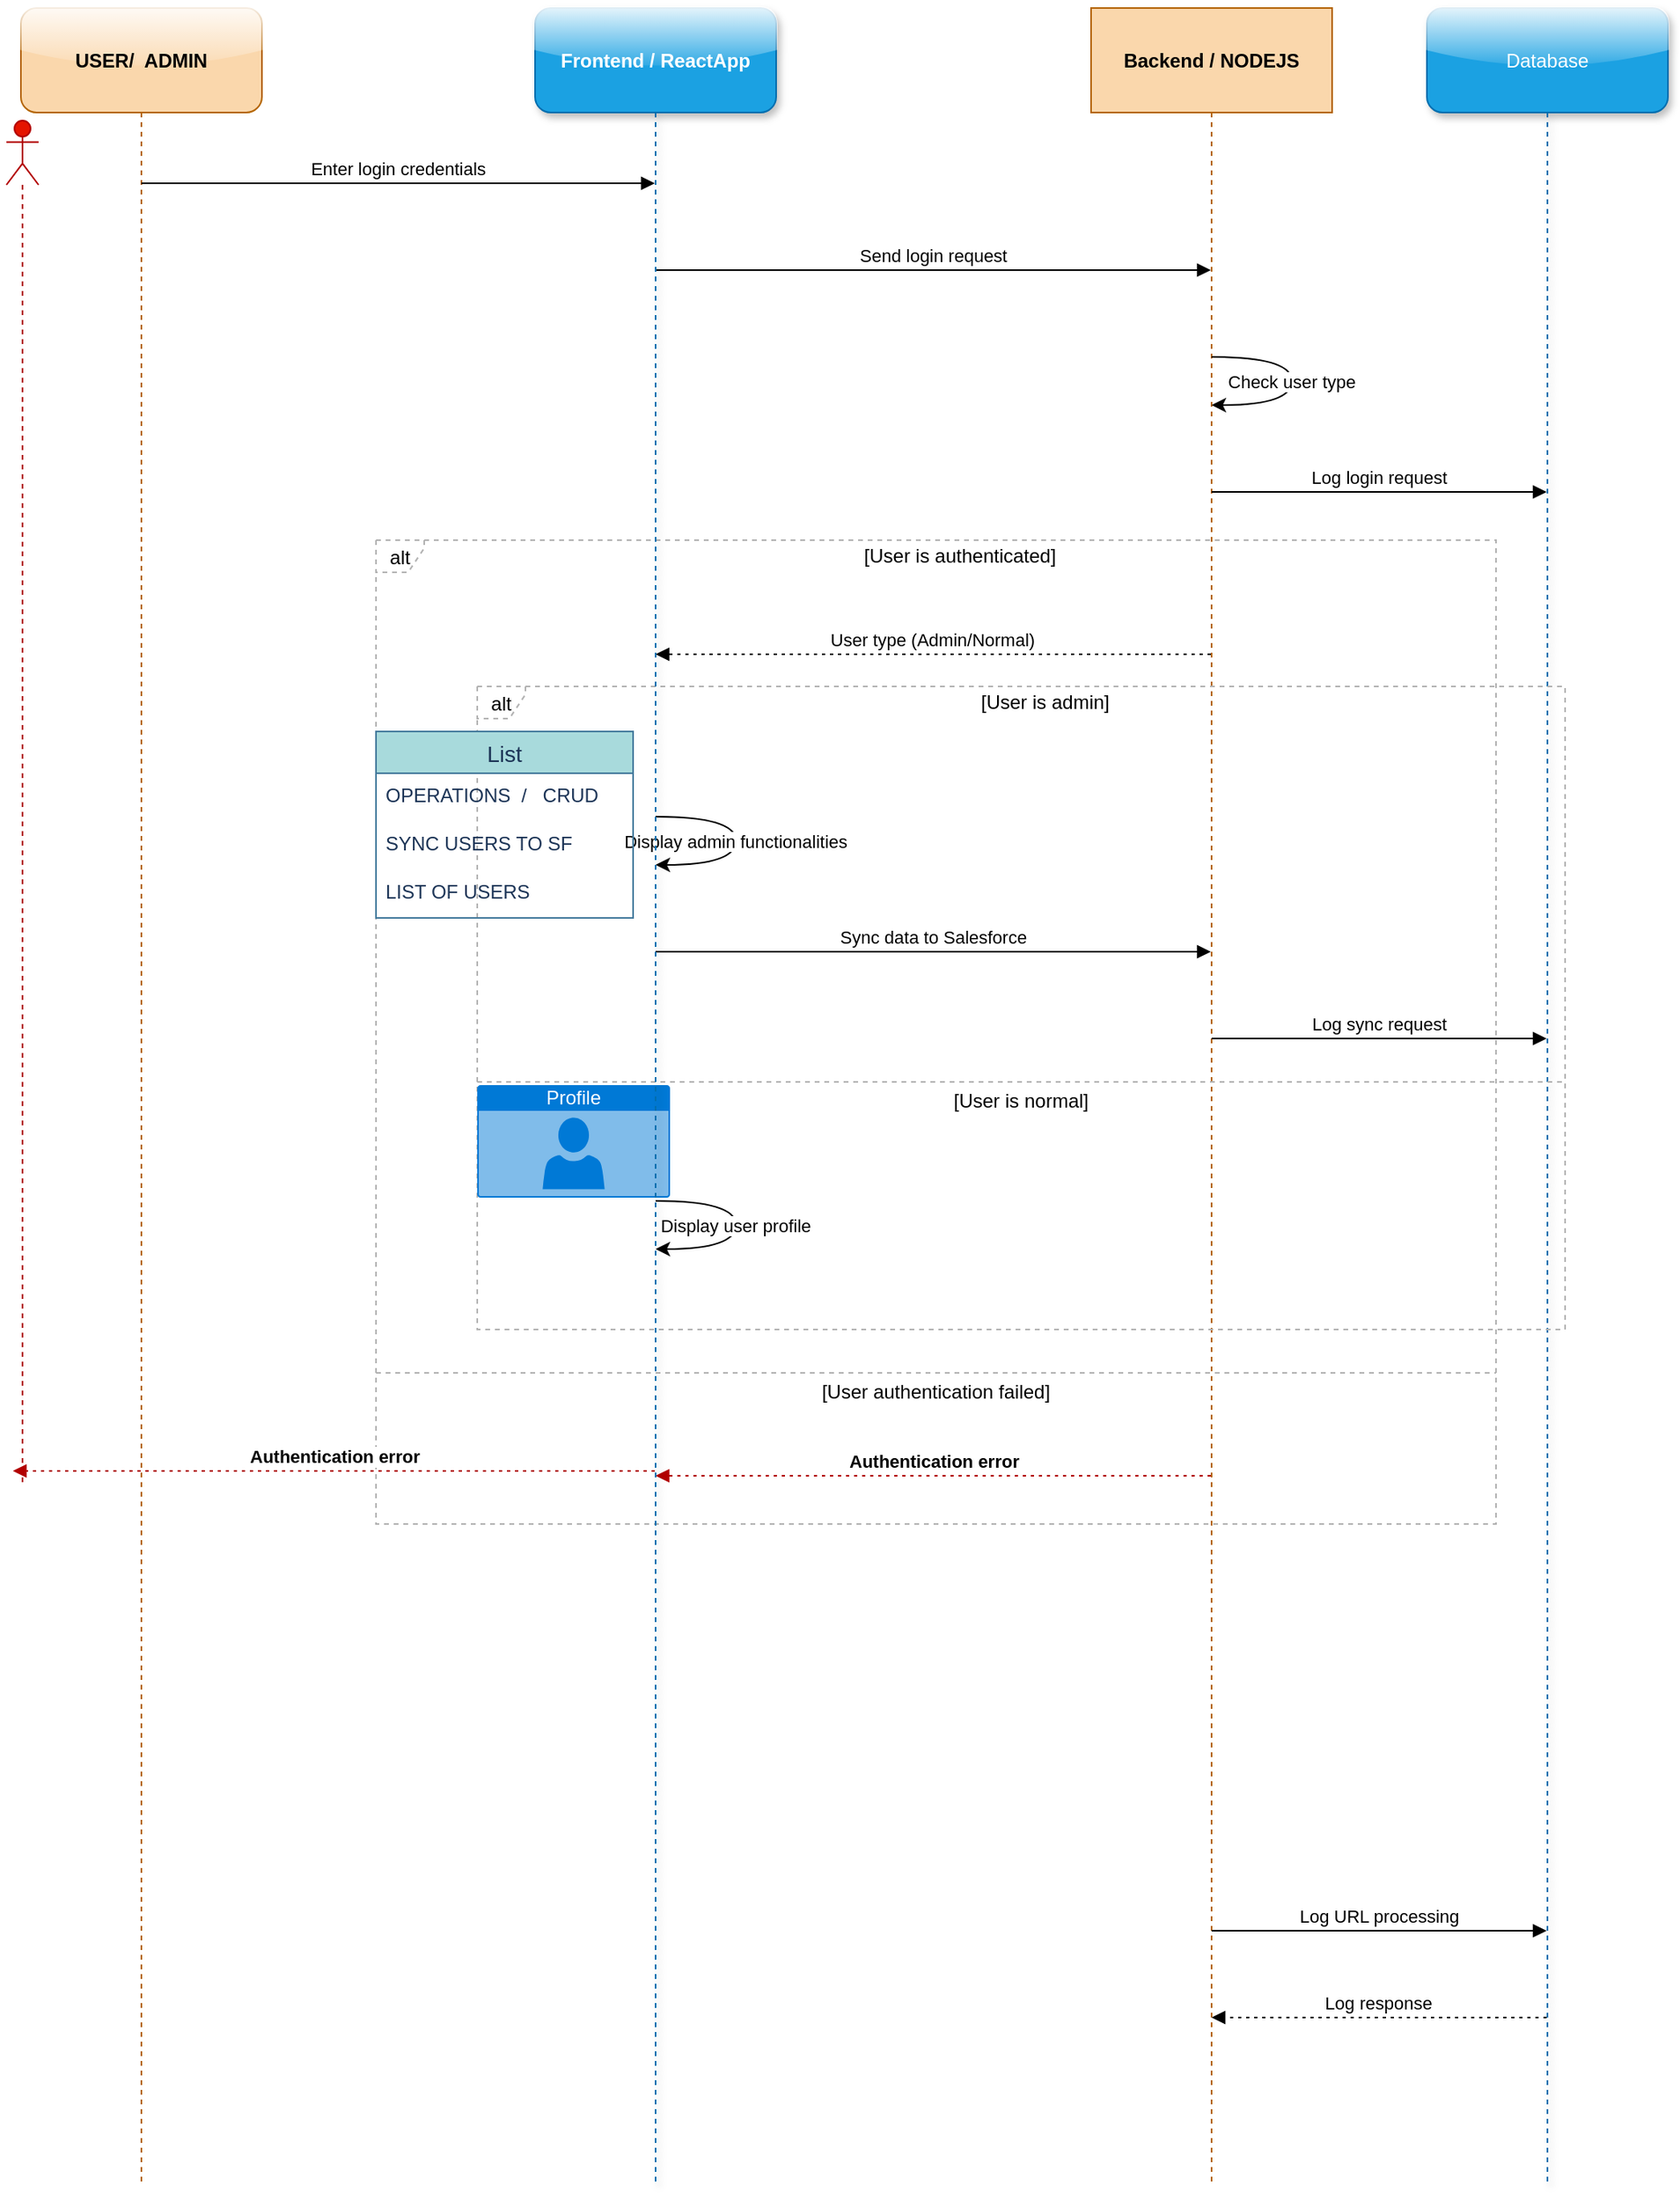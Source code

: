 <mxfile version="24.2.2" type="github">
  <diagram id="C5RBs43oDa-KdzZeNtuy" name="Page-1">
    <mxGraphModel dx="1434" dy="772" grid="1" gridSize="10" guides="1" tooltips="1" connect="1" arrows="1" fold="1" page="1" pageScale="1" pageWidth="827" pageHeight="1169" math="0" shadow="0">
      <root>
        <mxCell id="WIyWlLk6GJQsqaUBKTNV-0" />
        <mxCell id="WIyWlLk6GJQsqaUBKTNV-1" parent="WIyWlLk6GJQsqaUBKTNV-0" />
        <mxCell id="RDx9U8Zktr910mlL7_Or-270" value="USER/  ADMIN" style="shape=umlLifeline;perimeter=lifelinePerimeter;whiteSpace=wrap;container=1;dropTarget=0;collapsible=0;recursiveResize=0;outlineConnect=0;portConstraint=eastwest;newEdgeStyle={&quot;edgeStyle&quot;:&quot;elbowEdgeStyle&quot;,&quot;elbow&quot;:&quot;vertical&quot;,&quot;curved&quot;:0,&quot;rounded&quot;:0};size=65;fontStyle=1;fillColor=#fad7ac;strokeColor=#b46504;rounded=1;glass=1;" vertex="1" parent="WIyWlLk6GJQsqaUBKTNV-1">
          <mxGeometry x="19" y="140" width="150" height="1355" as="geometry" />
        </mxCell>
        <mxCell id="RDx9U8Zktr910mlL7_Or-272" value="Backend / NODEJS" style="shape=umlLifeline;perimeter=lifelinePerimeter;whiteSpace=wrap;container=1;dropTarget=0;collapsible=0;recursiveResize=0;outlineConnect=0;portConstraint=eastwest;newEdgeStyle={&quot;edgeStyle&quot;:&quot;elbowEdgeStyle&quot;,&quot;elbow&quot;:&quot;vertical&quot;,&quot;curved&quot;:0,&quot;rounded&quot;:0};size=65;fontStyle=1;fillColor=#fad7ac;strokeColor=#b46504;" vertex="1" parent="WIyWlLk6GJQsqaUBKTNV-1">
          <mxGeometry x="685" y="140" width="150" height="1355" as="geometry" />
        </mxCell>
        <mxCell id="RDx9U8Zktr910mlL7_Or-273" value="Database" style="shape=umlLifeline;perimeter=lifelinePerimeter;whiteSpace=wrap;container=1;dropTarget=0;collapsible=0;recursiveResize=0;outlineConnect=0;portConstraint=eastwest;newEdgeStyle={&quot;edgeStyle&quot;:&quot;elbowEdgeStyle&quot;,&quot;elbow&quot;:&quot;vertical&quot;,&quot;curved&quot;:0,&quot;rounded&quot;:0};size=65;fillColor=#1ba1e2;fontColor=#ffffff;strokeColor=#006EAF;rounded=1;glass=1;shadow=1;" vertex="1" parent="WIyWlLk6GJQsqaUBKTNV-1">
          <mxGeometry x="894" y="140" width="150" height="1355" as="geometry" />
        </mxCell>
        <mxCell id="RDx9U8Zktr910mlL7_Or-274" value="alt" style="shape=umlFrame;dashed=1;pointerEvents=0;dropTarget=0;strokeColor=#B3B3B3;height=20;width=30" vertex="1" parent="WIyWlLk6GJQsqaUBKTNV-1">
          <mxGeometry x="303" y="562" width="677" height="400" as="geometry" />
        </mxCell>
        <mxCell id="RDx9U8Zktr910mlL7_Or-275" value="[User is admin]" style="text;strokeColor=none;fillColor=none;align=center;verticalAlign=middle;whiteSpace=wrap;" vertex="1" parent="RDx9U8Zktr910mlL7_Or-274">
          <mxGeometry x="30" width="647" height="20" as="geometry" />
        </mxCell>
        <mxCell id="RDx9U8Zktr910mlL7_Or-276" value="[User is normal]" style="shape=line;dashed=1;whiteSpace=wrap;verticalAlign=top;labelPosition=center;verticalLabelPosition=middle;align=center;strokeColor=#B3B3B3;" vertex="1" parent="RDx9U8Zktr910mlL7_Or-274">
          <mxGeometry y="244" width="677" height="4" as="geometry" />
        </mxCell>
        <mxCell id="RDx9U8Zktr910mlL7_Or-277" value="alt" style="shape=umlFrame;dashed=1;pointerEvents=0;dropTarget=0;strokeColor=#B3B3B3;height=20;width=30" vertex="1" parent="WIyWlLk6GJQsqaUBKTNV-1">
          <mxGeometry x="240" y="471" width="697" height="612" as="geometry" />
        </mxCell>
        <mxCell id="RDx9U8Zktr910mlL7_Or-278" value="[User is authenticated]" style="text;strokeColor=none;fillColor=none;align=center;verticalAlign=middle;whiteSpace=wrap;" vertex="1" parent="RDx9U8Zktr910mlL7_Or-277">
          <mxGeometry x="30" width="667" height="20" as="geometry" />
        </mxCell>
        <mxCell id="RDx9U8Zktr910mlL7_Or-279" value="[User authentication failed]" style="shape=line;dashed=1;whiteSpace=wrap;verticalAlign=top;labelPosition=center;verticalLabelPosition=middle;align=center;strokeColor=#B3B3B3;" vertex="1" parent="RDx9U8Zktr910mlL7_Or-277">
          <mxGeometry y="516" width="697" height="4" as="geometry" />
        </mxCell>
        <mxCell id="RDx9U8Zktr910mlL7_Or-282" value="Enter login credentials" style="verticalAlign=bottom;endArrow=block;edgeStyle=elbowEdgeStyle;elbow=vertical;curved=0;rounded=0;" edge="1" parent="WIyWlLk6GJQsqaUBKTNV-1" source="RDx9U8Zktr910mlL7_Or-270" target="RDx9U8Zktr910mlL7_Or-271">
          <mxGeometry relative="1" as="geometry">
            <Array as="points">
              <mxPoint x="265" y="249" />
            </Array>
          </mxGeometry>
        </mxCell>
        <mxCell id="RDx9U8Zktr910mlL7_Or-283" value="Send login request" style="verticalAlign=bottom;endArrow=block;edgeStyle=elbowEdgeStyle;elbow=vertical;curved=0;rounded=0;" edge="1" parent="WIyWlLk6GJQsqaUBKTNV-1" source="RDx9U8Zktr910mlL7_Or-271" target="RDx9U8Zktr910mlL7_Or-272">
          <mxGeometry relative="1" as="geometry">
            <Array as="points">
              <mxPoint x="597" y="303" />
            </Array>
          </mxGeometry>
        </mxCell>
        <mxCell id="RDx9U8Zktr910mlL7_Or-284" value="Check user type" style="curved=1;rounded=0;" edge="1" parent="WIyWlLk6GJQsqaUBKTNV-1" source="RDx9U8Zktr910mlL7_Or-272" target="RDx9U8Zktr910mlL7_Or-272">
          <mxGeometry relative="1" as="geometry">
            <Array as="points">
              <mxPoint x="810" y="357" />
              <mxPoint x="810" y="387" />
            </Array>
          </mxGeometry>
        </mxCell>
        <mxCell id="RDx9U8Zktr910mlL7_Or-285" value="Log login request" style="verticalAlign=bottom;endArrow=block;edgeStyle=elbowEdgeStyle;elbow=vertical;curved=0;rounded=0;" edge="1" parent="WIyWlLk6GJQsqaUBKTNV-1" source="RDx9U8Zktr910mlL7_Or-272" target="RDx9U8Zktr910mlL7_Or-273">
          <mxGeometry relative="1" as="geometry">
            <Array as="points">
              <mxPoint x="875" y="441" />
            </Array>
          </mxGeometry>
        </mxCell>
        <mxCell id="RDx9U8Zktr910mlL7_Or-286" value="User type (Admin/Normal)" style="verticalAlign=bottom;endArrow=block;edgeStyle=elbowEdgeStyle;elbow=vertical;curved=0;rounded=0;dashed=1;dashPattern=2 3;" edge="1" parent="WIyWlLk6GJQsqaUBKTNV-1" source="RDx9U8Zktr910mlL7_Or-272" target="RDx9U8Zktr910mlL7_Or-271">
          <mxGeometry relative="1" as="geometry">
            <Array as="points">
              <mxPoint x="597" y="542" />
            </Array>
          </mxGeometry>
        </mxCell>
        <mxCell id="RDx9U8Zktr910mlL7_Or-287" value="Display admin functionalities" style="curved=1;rounded=0;" edge="1" parent="WIyWlLk6GJQsqaUBKTNV-1" source="RDx9U8Zktr910mlL7_Or-271" target="RDx9U8Zktr910mlL7_Or-271">
          <mxGeometry relative="1" as="geometry">
            <Array as="points">
              <mxPoint x="464" y="643" />
              <mxPoint x="464" y="673" />
            </Array>
          </mxGeometry>
        </mxCell>
        <mxCell id="RDx9U8Zktr910mlL7_Or-288" value="Sync data to Salesforce" style="verticalAlign=bottom;endArrow=block;edgeStyle=elbowEdgeStyle;elbow=vertical;curved=0;rounded=0;" edge="1" parent="WIyWlLk6GJQsqaUBKTNV-1" source="RDx9U8Zktr910mlL7_Or-271" target="RDx9U8Zktr910mlL7_Or-272">
          <mxGeometry relative="1" as="geometry">
            <Array as="points">
              <mxPoint x="597" y="727" />
            </Array>
          </mxGeometry>
        </mxCell>
        <mxCell id="RDx9U8Zktr910mlL7_Or-289" value="Log sync request" style="verticalAlign=bottom;endArrow=block;edgeStyle=elbowEdgeStyle;elbow=vertical;curved=0;rounded=0;" edge="1" parent="WIyWlLk6GJQsqaUBKTNV-1" source="RDx9U8Zktr910mlL7_Or-272" target="RDx9U8Zktr910mlL7_Or-273">
          <mxGeometry relative="1" as="geometry">
            <Array as="points">
              <mxPoint x="875" y="781" />
            </Array>
          </mxGeometry>
        </mxCell>
        <mxCell id="RDx9U8Zktr910mlL7_Or-290" value="Display user profile" style="curved=1;rounded=0;" edge="1" parent="WIyWlLk6GJQsqaUBKTNV-1" source="RDx9U8Zktr910mlL7_Or-271" target="RDx9U8Zktr910mlL7_Or-271">
          <mxGeometry relative="1" as="geometry">
            <Array as="points">
              <mxPoint x="464" y="882" />
              <mxPoint x="464" y="912" />
            </Array>
          </mxGeometry>
        </mxCell>
        <mxCell id="RDx9U8Zktr910mlL7_Or-291" value="Authentication error" style="verticalAlign=bottom;endArrow=block;edgeStyle=elbowEdgeStyle;elbow=vertical;curved=0;rounded=0;dashed=1;dashPattern=2 3;fontStyle=1;fillColor=#e51400;strokeColor=#B20000;html=1;" edge="1" parent="WIyWlLk6GJQsqaUBKTNV-1" source="RDx9U8Zktr910mlL7_Or-272" target="RDx9U8Zktr910mlL7_Or-271">
          <mxGeometry relative="1" as="geometry">
            <Array as="points">
              <mxPoint x="597" y="1053" />
            </Array>
            <mxPoint x="420" y="1060" as="targetPoint" />
          </mxGeometry>
        </mxCell>
        <mxCell id="RDx9U8Zktr910mlL7_Or-295" value="Log URL processing" style="verticalAlign=bottom;endArrow=block;edgeStyle=elbowEdgeStyle;elbow=vertical;curved=0;rounded=0;" edge="1" parent="WIyWlLk6GJQsqaUBKTNV-1" source="RDx9U8Zktr910mlL7_Or-272" target="RDx9U8Zktr910mlL7_Or-273">
          <mxGeometry relative="1" as="geometry">
            <Array as="points">
              <mxPoint x="875" y="1336" />
            </Array>
          </mxGeometry>
        </mxCell>
        <mxCell id="RDx9U8Zktr910mlL7_Or-296" value="Log response" style="verticalAlign=bottom;endArrow=block;edgeStyle=elbowEdgeStyle;elbow=vertical;curved=0;rounded=0;dashed=1;dashPattern=2 3;" edge="1" parent="WIyWlLk6GJQsqaUBKTNV-1" source="RDx9U8Zktr910mlL7_Or-273" target="RDx9U8Zktr910mlL7_Or-272">
          <mxGeometry relative="1" as="geometry">
            <Array as="points">
              <mxPoint x="875" y="1390" />
            </Array>
          </mxGeometry>
        </mxCell>
        <mxCell id="RDx9U8Zktr910mlL7_Or-304" value="List" style="swimlane;fontStyle=0;childLayout=stackLayout;horizontal=1;startSize=26;horizontalStack=0;resizeParent=1;resizeParentMax=0;resizeLast=0;collapsible=1;marginBottom=0;align=center;fontSize=14;strokeColor=#457B9D;fontColor=#1D3557;fillColor=#A8DADC;" vertex="1" parent="WIyWlLk6GJQsqaUBKTNV-1">
          <mxGeometry x="240" y="590" width="160" height="116" as="geometry" />
        </mxCell>
        <mxCell id="RDx9U8Zktr910mlL7_Or-305" value="OPERATIONS&amp;nbsp; /&amp;nbsp; &amp;nbsp;CRUD" style="text;strokeColor=none;fillColor=none;spacingLeft=4;spacingRight=4;overflow=hidden;rotatable=0;points=[[0,0.5],[1,0.5]];portConstraint=eastwest;fontSize=12;whiteSpace=wrap;html=1;fontColor=#1D3557;" vertex="1" parent="RDx9U8Zktr910mlL7_Or-304">
          <mxGeometry y="26" width="160" height="30" as="geometry" />
        </mxCell>
        <mxCell id="RDx9U8Zktr910mlL7_Or-306" value="SYNC USERS TO SF" style="text;strokeColor=none;fillColor=none;spacingLeft=4;spacingRight=4;overflow=hidden;rotatable=0;points=[[0,0.5],[1,0.5]];portConstraint=eastwest;fontSize=12;whiteSpace=wrap;html=1;fontColor=#1D3557;" vertex="1" parent="RDx9U8Zktr910mlL7_Or-304">
          <mxGeometry y="56" width="160" height="30" as="geometry" />
        </mxCell>
        <mxCell id="RDx9U8Zktr910mlL7_Or-307" value="LIST OF USERS&amp;nbsp;" style="text;strokeColor=none;fillColor=none;spacingLeft=4;spacingRight=4;overflow=hidden;rotatable=0;points=[[0,0.5],[1,0.5]];portConstraint=eastwest;fontSize=12;whiteSpace=wrap;html=1;fontColor=#1D3557;" vertex="1" parent="RDx9U8Zktr910mlL7_Or-304">
          <mxGeometry y="86" width="160" height="30" as="geometry" />
        </mxCell>
        <mxCell id="RDx9U8Zktr910mlL7_Or-309" value="Profile" style="html=1;whiteSpace=wrap;strokeColor=none;fillColor=#0079D6;labelPosition=center;verticalLabelPosition=middle;verticalAlign=top;align=center;fontSize=12;outlineConnect=0;spacingTop=-6;fontColor=#FFFFFF;sketch=0;shape=mxgraph.sitemap.profile;" vertex="1" parent="WIyWlLk6GJQsqaUBKTNV-1">
          <mxGeometry x="303" y="810" width="120" height="70" as="geometry" />
        </mxCell>
        <mxCell id="RDx9U8Zktr910mlL7_Or-271" value="Frontend / ReactApp" style="shape=umlLifeline;perimeter=lifelinePerimeter;whiteSpace=wrap;container=1;dropTarget=0;collapsible=0;recursiveResize=0;outlineConnect=0;portConstraint=eastwest;newEdgeStyle={&quot;edgeStyle&quot;:&quot;elbowEdgeStyle&quot;,&quot;elbow&quot;:&quot;vertical&quot;,&quot;curved&quot;:0,&quot;rounded&quot;:0};size=65;fontStyle=1;fillColor=#1ba1e2;fontColor=#ffffff;strokeColor=#006EAF;gradientColor=none;rounded=1;glass=1;shadow=1;" vertex="1" parent="WIyWlLk6GJQsqaUBKTNV-1">
          <mxGeometry x="339" y="140" width="150" height="1355" as="geometry" />
        </mxCell>
        <mxCell id="RDx9U8Zktr910mlL7_Or-319" value="Authentication error" style="verticalAlign=bottom;endArrow=block;edgeStyle=elbowEdgeStyle;elbow=vertical;curved=0;rounded=0;dashed=1;dashPattern=2 3;fontStyle=1;fillColor=#e51400;strokeColor=#B20000;html=1;" edge="1" parent="WIyWlLk6GJQsqaUBKTNV-1" source="RDx9U8Zktr910mlL7_Or-271">
          <mxGeometry relative="1" as="geometry">
            <Array as="points">
              <mxPoint x="197" y="1050" />
            </Array>
            <mxPoint x="360" y="1050" as="sourcePoint" />
            <mxPoint x="14" y="1050" as="targetPoint" />
          </mxGeometry>
        </mxCell>
        <mxCell id="RDx9U8Zktr910mlL7_Or-320" value="" style="shape=umlLifeline;perimeter=lifelinePerimeter;whiteSpace=wrap;html=1;container=1;dropTarget=0;collapsible=0;recursiveResize=0;outlineConnect=0;portConstraint=eastwest;newEdgeStyle={&quot;curved&quot;:0,&quot;rounded&quot;:0};participant=umlActor;strokeColor=#B20000;fontColor=#ffffff;fillColor=#e51400;" vertex="1" parent="WIyWlLk6GJQsqaUBKTNV-1">
          <mxGeometry x="10" y="210" width="20" height="850" as="geometry" />
        </mxCell>
      </root>
    </mxGraphModel>
  </diagram>
</mxfile>
